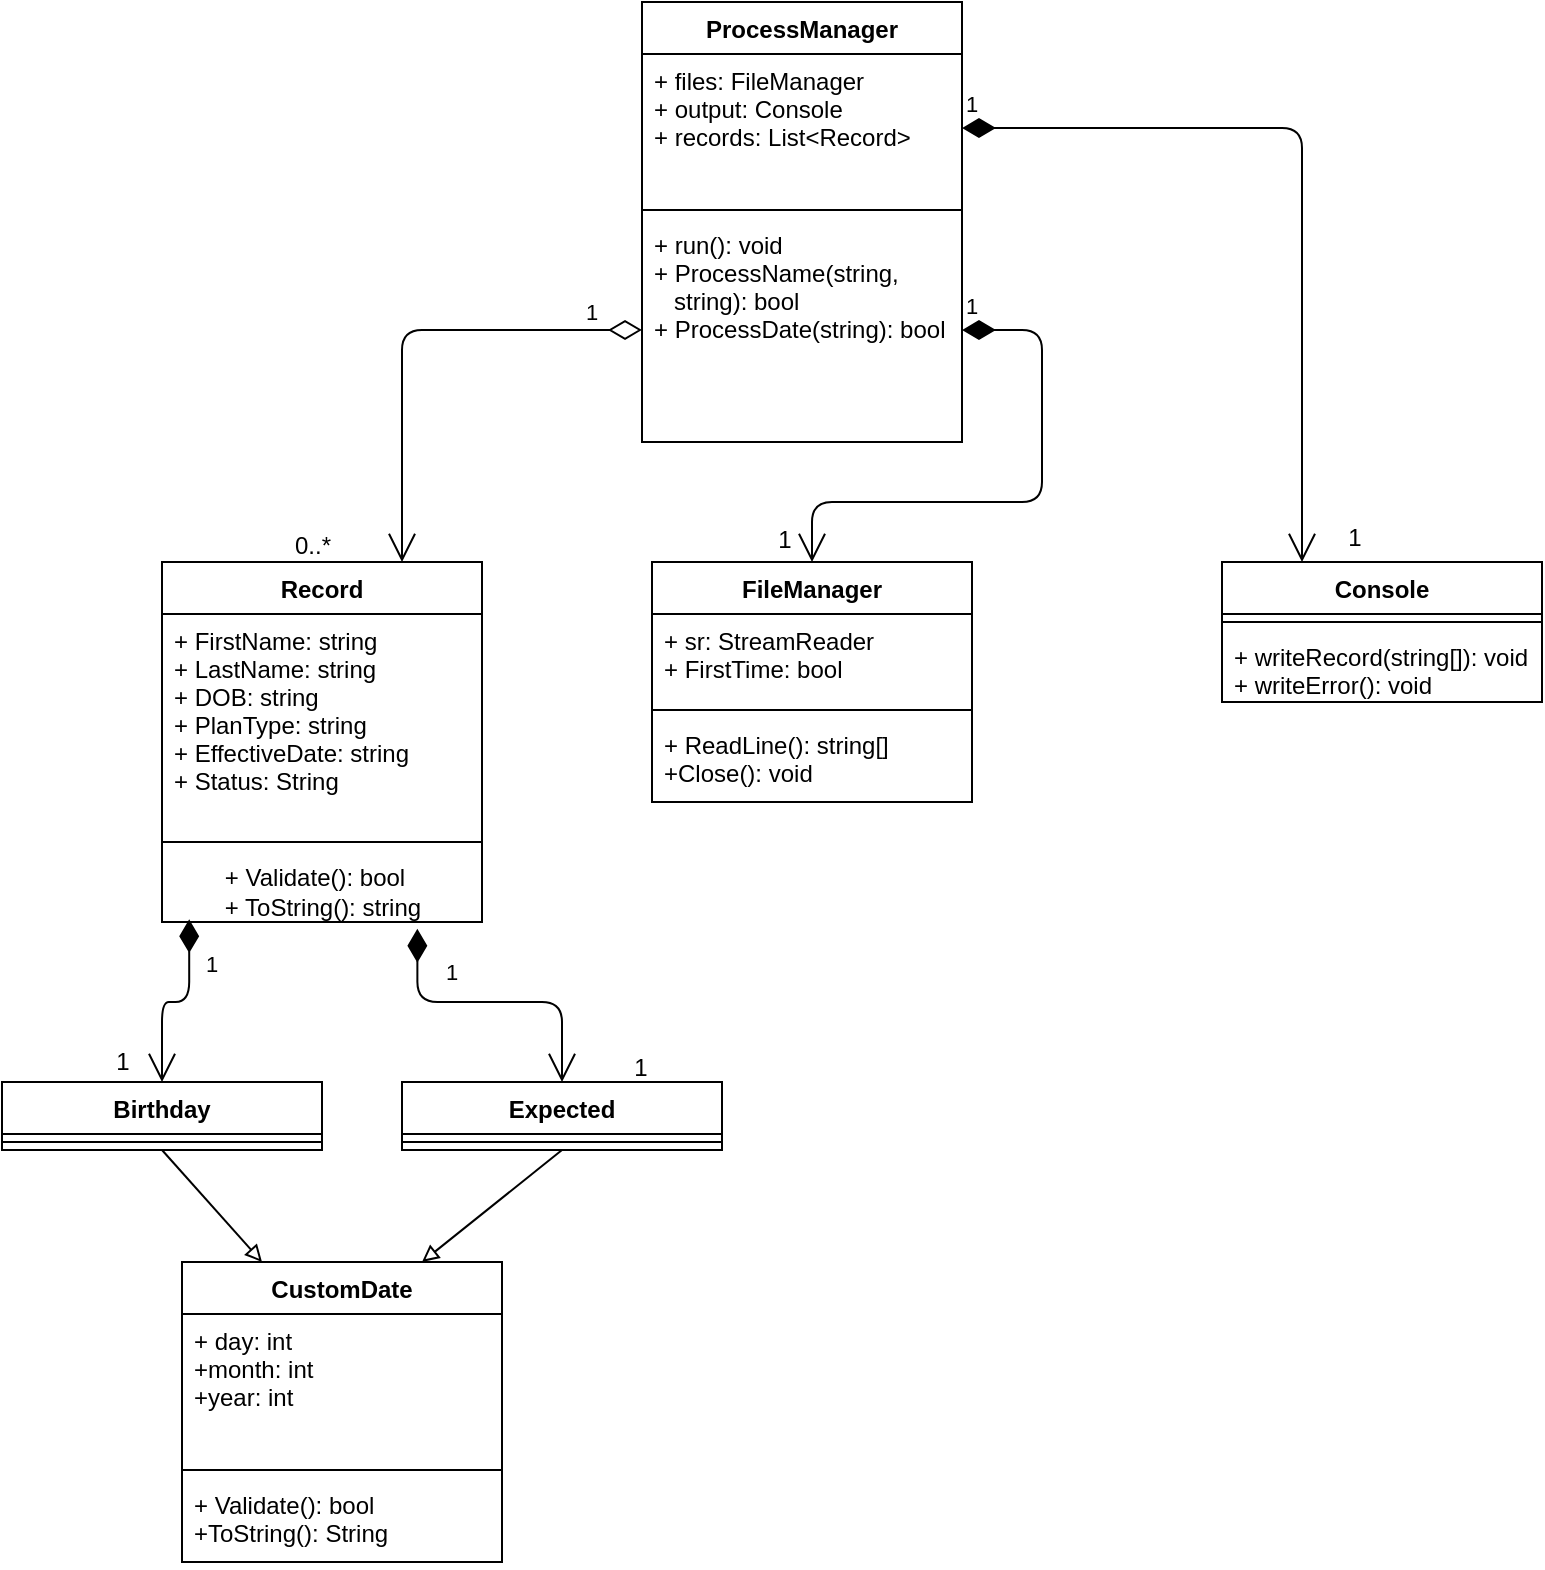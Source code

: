 <mxfile version="12.8.8" type="device"><diagram id="FYl7hfwOyTHB-MPhQHjA" name="Page-1"><mxGraphModel dx="1038" dy="580" grid="1" gridSize="10" guides="1" tooltips="1" connect="1" arrows="1" fold="1" page="1" pageScale="1" pageWidth="850" pageHeight="1100" math="0" shadow="0"><root><mxCell id="0"/><mxCell id="1" parent="0"/><mxCell id="oZ3bb2DGkR8uY_PdLGbP-1" value="ProcessManager" style="swimlane;fontStyle=1;align=center;verticalAlign=top;childLayout=stackLayout;horizontal=1;startSize=26;horizontalStack=0;resizeParent=1;resizeParentMax=0;resizeLast=0;collapsible=1;marginBottom=0;" parent="1" vertex="1"><mxGeometry x="340" y="30" width="160" height="220" as="geometry"/></mxCell><mxCell id="oZ3bb2DGkR8uY_PdLGbP-2" value="+ files: FileManager&#10;+ output: Console&#10;+ records: List&lt;Record&gt;" style="text;strokeColor=none;fillColor=none;align=left;verticalAlign=top;spacingLeft=4;spacingRight=4;overflow=hidden;rotatable=0;points=[[0,0.5],[1,0.5]];portConstraint=eastwest;" parent="oZ3bb2DGkR8uY_PdLGbP-1" vertex="1"><mxGeometry y="26" width="160" height="74" as="geometry"/></mxCell><mxCell id="oZ3bb2DGkR8uY_PdLGbP-3" value="" style="line;strokeWidth=1;fillColor=none;align=left;verticalAlign=middle;spacingTop=-1;spacingLeft=3;spacingRight=3;rotatable=0;labelPosition=right;points=[];portConstraint=eastwest;" parent="oZ3bb2DGkR8uY_PdLGbP-1" vertex="1"><mxGeometry y="100" width="160" height="8" as="geometry"/></mxCell><mxCell id="oZ3bb2DGkR8uY_PdLGbP-4" value="+ run(): void&#10;+ ProcessName(string, &#10;   string): bool&#10;+ ProcessDate(string): bool&#10;" style="text;strokeColor=none;fillColor=none;align=left;verticalAlign=top;spacingLeft=4;spacingRight=4;overflow=hidden;rotatable=0;points=[[0,0.5],[1,0.5]];portConstraint=eastwest;" parent="oZ3bb2DGkR8uY_PdLGbP-1" vertex="1"><mxGeometry y="108" width="160" height="112" as="geometry"/></mxCell><mxCell id="oZ3bb2DGkR8uY_PdLGbP-5" value="Record" style="swimlane;fontStyle=1;align=center;verticalAlign=top;childLayout=stackLayout;horizontal=1;startSize=26;horizontalStack=0;resizeParent=1;resizeParentMax=0;resizeLast=0;collapsible=1;marginBottom=0;" parent="1" vertex="1"><mxGeometry x="100" y="310" width="160" height="180" as="geometry"/></mxCell><mxCell id="oZ3bb2DGkR8uY_PdLGbP-6" value="+ FirstName: string&#10;+ LastName: string&#10;+ DOB: string&#10;+ PlanType: string&#10;+ EffectiveDate: string&#10;+ Status: String" style="text;strokeColor=none;fillColor=none;align=left;verticalAlign=top;spacingLeft=4;spacingRight=4;overflow=hidden;rotatable=0;points=[[0,0.5],[1,0.5]];portConstraint=eastwest;" parent="oZ3bb2DGkR8uY_PdLGbP-5" vertex="1"><mxGeometry y="26" width="160" height="104" as="geometry"/></mxCell><mxCell id="oZ3bb2DGkR8uY_PdLGbP-7" value="" style="line;strokeWidth=1;fillColor=none;align=left;verticalAlign=middle;spacingTop=-1;spacingLeft=3;spacingRight=3;rotatable=0;labelPosition=right;points=[];portConstraint=eastwest;" parent="oZ3bb2DGkR8uY_PdLGbP-5" vertex="1"><mxGeometry y="130" width="160" height="20" as="geometry"/></mxCell><mxCell id="oVTEmpXS6EEX6timEcpO-6" value="&lt;div style=&quot;text-align: left&quot;&gt;&lt;span&gt;+ Validate(): bool&lt;/span&gt;&lt;/div&gt;&lt;div style=&quot;text-align: left&quot;&gt;&lt;span&gt;+ ToString(): string&lt;/span&gt;&lt;/div&gt;" style="text;html=1;align=center;verticalAlign=middle;resizable=0;points=[];autosize=1;" vertex="1" parent="oZ3bb2DGkR8uY_PdLGbP-5"><mxGeometry y="150" width="160" height="30" as="geometry"/></mxCell><mxCell id="oZ3bb2DGkR8uY_PdLGbP-9" value="FileManager" style="swimlane;fontStyle=1;align=center;verticalAlign=top;childLayout=stackLayout;horizontal=1;startSize=26;horizontalStack=0;resizeParent=1;resizeParentMax=0;resizeLast=0;collapsible=1;marginBottom=0;" parent="1" vertex="1"><mxGeometry x="345" y="310" width="160" height="120" as="geometry"/></mxCell><mxCell id="oZ3bb2DGkR8uY_PdLGbP-10" value="+ sr: StreamReader&#10;+ FirstTime: bool" style="text;strokeColor=none;fillColor=none;align=left;verticalAlign=top;spacingLeft=4;spacingRight=4;overflow=hidden;rotatable=0;points=[[0,0.5],[1,0.5]];portConstraint=eastwest;" parent="oZ3bb2DGkR8uY_PdLGbP-9" vertex="1"><mxGeometry y="26" width="160" height="44" as="geometry"/></mxCell><mxCell id="oZ3bb2DGkR8uY_PdLGbP-11" value="" style="line;strokeWidth=1;fillColor=none;align=left;verticalAlign=middle;spacingTop=-1;spacingLeft=3;spacingRight=3;rotatable=0;labelPosition=right;points=[];portConstraint=eastwest;" parent="oZ3bb2DGkR8uY_PdLGbP-9" vertex="1"><mxGeometry y="70" width="160" height="8" as="geometry"/></mxCell><mxCell id="oZ3bb2DGkR8uY_PdLGbP-12" value="+ ReadLine(): string[]&#10;+Close(): void" style="text;strokeColor=none;fillColor=none;align=left;verticalAlign=top;spacingLeft=4;spacingRight=4;overflow=hidden;rotatable=0;points=[[0,0.5],[1,0.5]];portConstraint=eastwest;" parent="oZ3bb2DGkR8uY_PdLGbP-9" vertex="1"><mxGeometry y="78" width="160" height="42" as="geometry"/></mxCell><mxCell id="oZ3bb2DGkR8uY_PdLGbP-13" value="Console" style="swimlane;fontStyle=1;align=center;verticalAlign=top;childLayout=stackLayout;horizontal=1;startSize=26;horizontalStack=0;resizeParent=1;resizeParentMax=0;resizeLast=0;collapsible=1;marginBottom=0;" parent="1" vertex="1"><mxGeometry x="630" y="310" width="160" height="70" as="geometry"/></mxCell><mxCell id="oZ3bb2DGkR8uY_PdLGbP-15" value="" style="line;strokeWidth=1;fillColor=none;align=left;verticalAlign=middle;spacingTop=-1;spacingLeft=3;spacingRight=3;rotatable=0;labelPosition=right;points=[];portConstraint=eastwest;" parent="oZ3bb2DGkR8uY_PdLGbP-13" vertex="1"><mxGeometry y="26" width="160" height="8" as="geometry"/></mxCell><mxCell id="oZ3bb2DGkR8uY_PdLGbP-16" value="+ writeRecord(string[]): void&#10;+ writeError(): void" style="text;strokeColor=none;fillColor=none;align=left;verticalAlign=top;spacingLeft=4;spacingRight=4;overflow=hidden;rotatable=0;points=[[0,0.5],[1,0.5]];portConstraint=eastwest;" parent="oZ3bb2DGkR8uY_PdLGbP-13" vertex="1"><mxGeometry y="34" width="160" height="36" as="geometry"/></mxCell><mxCell id="oZ3bb2DGkR8uY_PdLGbP-18" value="0..*" style="text;html=1;align=center;verticalAlign=middle;resizable=0;points=[];autosize=1;" parent="1" vertex="1"><mxGeometry x="160" y="292" width="30" height="20" as="geometry"/></mxCell><mxCell id="oZ3bb2DGkR8uY_PdLGbP-19" value="1" style="endArrow=open;html=1;endSize=12;startArrow=diamondThin;startSize=14;startFill=1;edgeStyle=orthogonalEdgeStyle;align=left;verticalAlign=bottom;entryX=0.5;entryY=0;entryDx=0;entryDy=0;exitX=1;exitY=0.5;exitDx=0;exitDy=0;" parent="1" source="oZ3bb2DGkR8uY_PdLGbP-4" target="oZ3bb2DGkR8uY_PdLGbP-9" edge="1"><mxGeometry x="-1" y="3" relative="1" as="geometry"><mxPoint x="380" y="280" as="sourcePoint"/><mxPoint x="540" y="280" as="targetPoint"/><Array as="points"><mxPoint x="540" y="194"/><mxPoint x="540" y="280"/><mxPoint x="425" y="280"/></Array></mxGeometry></mxCell><mxCell id="oZ3bb2DGkR8uY_PdLGbP-20" value="1" style="endArrow=open;html=1;endSize=12;startArrow=diamondThin;startSize=14;startFill=0;edgeStyle=orthogonalEdgeStyle;align=left;verticalAlign=bottom;entryX=0.75;entryY=0;entryDx=0;entryDy=0;exitX=0;exitY=0.5;exitDx=0;exitDy=0;" parent="1" source="oZ3bb2DGkR8uY_PdLGbP-4" target="oZ3bb2DGkR8uY_PdLGbP-5" edge="1"><mxGeometry x="-0.746" relative="1" as="geometry"><mxPoint x="120" y="210" as="sourcePoint"/><mxPoint x="280" y="210" as="targetPoint"/><mxPoint as="offset"/></mxGeometry></mxCell><mxCell id="oZ3bb2DGkR8uY_PdLGbP-21" value="1" style="text;html=1;align=center;verticalAlign=middle;resizable=0;points=[];autosize=1;" parent="1" vertex="1"><mxGeometry x="401" y="289" width="20" height="20" as="geometry"/></mxCell><mxCell id="oZ3bb2DGkR8uY_PdLGbP-22" value="1" style="endArrow=open;html=1;endSize=12;startArrow=diamondThin;startSize=14;startFill=1;edgeStyle=orthogonalEdgeStyle;align=left;verticalAlign=bottom;exitX=1;exitY=0.5;exitDx=0;exitDy=0;entryX=0.25;entryY=0;entryDx=0;entryDy=0;" parent="1" source="oZ3bb2DGkR8uY_PdLGbP-2" target="oZ3bb2DGkR8uY_PdLGbP-13" edge="1"><mxGeometry x="-1" y="3" relative="1" as="geometry"><mxPoint x="610" y="170" as="sourcePoint"/><mxPoint x="770" y="170" as="targetPoint"/></mxGeometry></mxCell><mxCell id="oZ3bb2DGkR8uY_PdLGbP-23" value="1" style="text;html=1;align=center;verticalAlign=middle;resizable=0;points=[];autosize=1;" parent="1" vertex="1"><mxGeometry x="686" y="288" width="20" height="20" as="geometry"/></mxCell><mxCell id="oVTEmpXS6EEX6timEcpO-11" value="Birthday" style="swimlane;fontStyle=1;align=center;verticalAlign=top;childLayout=stackLayout;horizontal=1;startSize=26;horizontalStack=0;resizeParent=1;resizeParentMax=0;resizeLast=0;collapsible=1;marginBottom=0;" vertex="1" parent="1"><mxGeometry x="20" y="570" width="160" height="34" as="geometry"/></mxCell><mxCell id="oVTEmpXS6EEX6timEcpO-13" value="" style="line;strokeWidth=1;fillColor=none;align=left;verticalAlign=middle;spacingTop=-1;spacingLeft=3;spacingRight=3;rotatable=0;labelPosition=right;points=[];portConstraint=eastwest;" vertex="1" parent="oVTEmpXS6EEX6timEcpO-11"><mxGeometry y="26" width="160" height="8" as="geometry"/></mxCell><mxCell id="oVTEmpXS6EEX6timEcpO-15" value="Expected" style="swimlane;fontStyle=1;align=center;verticalAlign=top;childLayout=stackLayout;horizontal=1;startSize=26;horizontalStack=0;resizeParent=1;resizeParentMax=0;resizeLast=0;collapsible=1;marginBottom=0;" vertex="1" parent="1"><mxGeometry x="220" y="570" width="160" height="34" as="geometry"/></mxCell><mxCell id="oVTEmpXS6EEX6timEcpO-17" value="" style="line;strokeWidth=1;fillColor=none;align=left;verticalAlign=middle;spacingTop=-1;spacingLeft=3;spacingRight=3;rotatable=0;labelPosition=right;points=[];portConstraint=eastwest;" vertex="1" parent="oVTEmpXS6EEX6timEcpO-15"><mxGeometry y="26" width="160" height="8" as="geometry"/></mxCell><mxCell id="oVTEmpXS6EEX6timEcpO-20" value="1" style="endArrow=open;html=1;endSize=12;startArrow=diamondThin;startSize=14;startFill=1;edgeStyle=orthogonalEdgeStyle;align=left;verticalAlign=bottom;entryX=0.5;entryY=0;entryDx=0;entryDy=0;exitX=0.085;exitY=0.953;exitDx=0;exitDy=0;exitPerimeter=0;" edge="1" parent="1" source="oVTEmpXS6EEX6timEcpO-6" target="oVTEmpXS6EEX6timEcpO-11"><mxGeometry x="-0.339" y="6" relative="1" as="geometry"><mxPoint x="10" y="520" as="sourcePoint"/><mxPoint x="170" y="520" as="targetPoint"/><mxPoint as="offset"/></mxGeometry></mxCell><mxCell id="oVTEmpXS6EEX6timEcpO-21" value="1" style="text;html=1;align=center;verticalAlign=middle;resizable=0;points=[];autosize=1;" vertex="1" parent="1"><mxGeometry x="70" y="550" width="20" height="20" as="geometry"/></mxCell><mxCell id="oVTEmpXS6EEX6timEcpO-22" value="1" style="endArrow=open;html=1;endSize=12;startArrow=diamondThin;startSize=14;startFill=1;edgeStyle=orthogonalEdgeStyle;align=left;verticalAlign=bottom;entryX=0.5;entryY=0;entryDx=0;entryDy=0;exitX=0.798;exitY=1.113;exitDx=0;exitDy=0;exitPerimeter=0;" edge="1" parent="1" source="oVTEmpXS6EEX6timEcpO-6" target="oVTEmpXS6EEX6timEcpO-15"><mxGeometry x="-0.339" y="6" relative="1" as="geometry"><mxPoint x="233.6" y="509.0" as="sourcePoint"/><mxPoint x="220" y="590.41" as="targetPoint"/><mxPoint as="offset"/></mxGeometry></mxCell><mxCell id="oVTEmpXS6EEX6timEcpO-23" value="1" style="text;html=1;align=center;verticalAlign=middle;resizable=0;points=[];autosize=1;" vertex="1" parent="1"><mxGeometry x="329" y="553" width="20" height="20" as="geometry"/></mxCell><mxCell id="oVTEmpXS6EEX6timEcpO-24" value="CustomDate" style="swimlane;fontStyle=1;align=center;verticalAlign=top;childLayout=stackLayout;horizontal=1;startSize=26;horizontalStack=0;resizeParent=1;resizeParentMax=0;resizeLast=0;collapsible=1;marginBottom=0;" vertex="1" parent="1"><mxGeometry x="110" y="660" width="160" height="150" as="geometry"/></mxCell><mxCell id="oVTEmpXS6EEX6timEcpO-25" value="+ day: int&#10;+month: int&#10;+year: int" style="text;strokeColor=none;fillColor=none;align=left;verticalAlign=top;spacingLeft=4;spacingRight=4;overflow=hidden;rotatable=0;points=[[0,0.5],[1,0.5]];portConstraint=eastwest;" vertex="1" parent="oVTEmpXS6EEX6timEcpO-24"><mxGeometry y="26" width="160" height="74" as="geometry"/></mxCell><mxCell id="oVTEmpXS6EEX6timEcpO-26" value="" style="line;strokeWidth=1;fillColor=none;align=left;verticalAlign=middle;spacingTop=-1;spacingLeft=3;spacingRight=3;rotatable=0;labelPosition=right;points=[];portConstraint=eastwest;" vertex="1" parent="oVTEmpXS6EEX6timEcpO-24"><mxGeometry y="100" width="160" height="8" as="geometry"/></mxCell><mxCell id="oVTEmpXS6EEX6timEcpO-27" value="+ Validate(): bool&#10;+ToString(): String" style="text;strokeColor=none;fillColor=none;align=left;verticalAlign=top;spacingLeft=4;spacingRight=4;overflow=hidden;rotatable=0;points=[[0,0.5],[1,0.5]];portConstraint=eastwest;" vertex="1" parent="oVTEmpXS6EEX6timEcpO-24"><mxGeometry y="108" width="160" height="42" as="geometry"/></mxCell><mxCell id="oVTEmpXS6EEX6timEcpO-29" value="" style="endArrow=block;html=1;endFill=0;entryX=0.75;entryY=0;entryDx=0;entryDy=0;exitX=0.5;exitY=1;exitDx=0;exitDy=0;" edge="1" parent="1" source="oVTEmpXS6EEX6timEcpO-15" target="oVTEmpXS6EEX6timEcpO-24"><mxGeometry width="50" height="50" relative="1" as="geometry"><mxPoint x="330" y="640" as="sourcePoint"/><mxPoint x="120.88" y="613.8" as="targetPoint"/></mxGeometry></mxCell><mxCell id="oVTEmpXS6EEX6timEcpO-30" value="" style="endArrow=block;html=1;endFill=0;entryX=0.25;entryY=0;entryDx=0;entryDy=0;exitX=0.5;exitY=1;exitDx=0;exitDy=0;" edge="1" parent="1" source="oVTEmpXS6EEX6timEcpO-11" target="oVTEmpXS6EEX6timEcpO-24"><mxGeometry width="50" height="50" relative="1" as="geometry"><mxPoint x="100" y="600" as="sourcePoint"/><mxPoint x="130" y="666" as="targetPoint"/></mxGeometry></mxCell></root></mxGraphModel></diagram></mxfile>